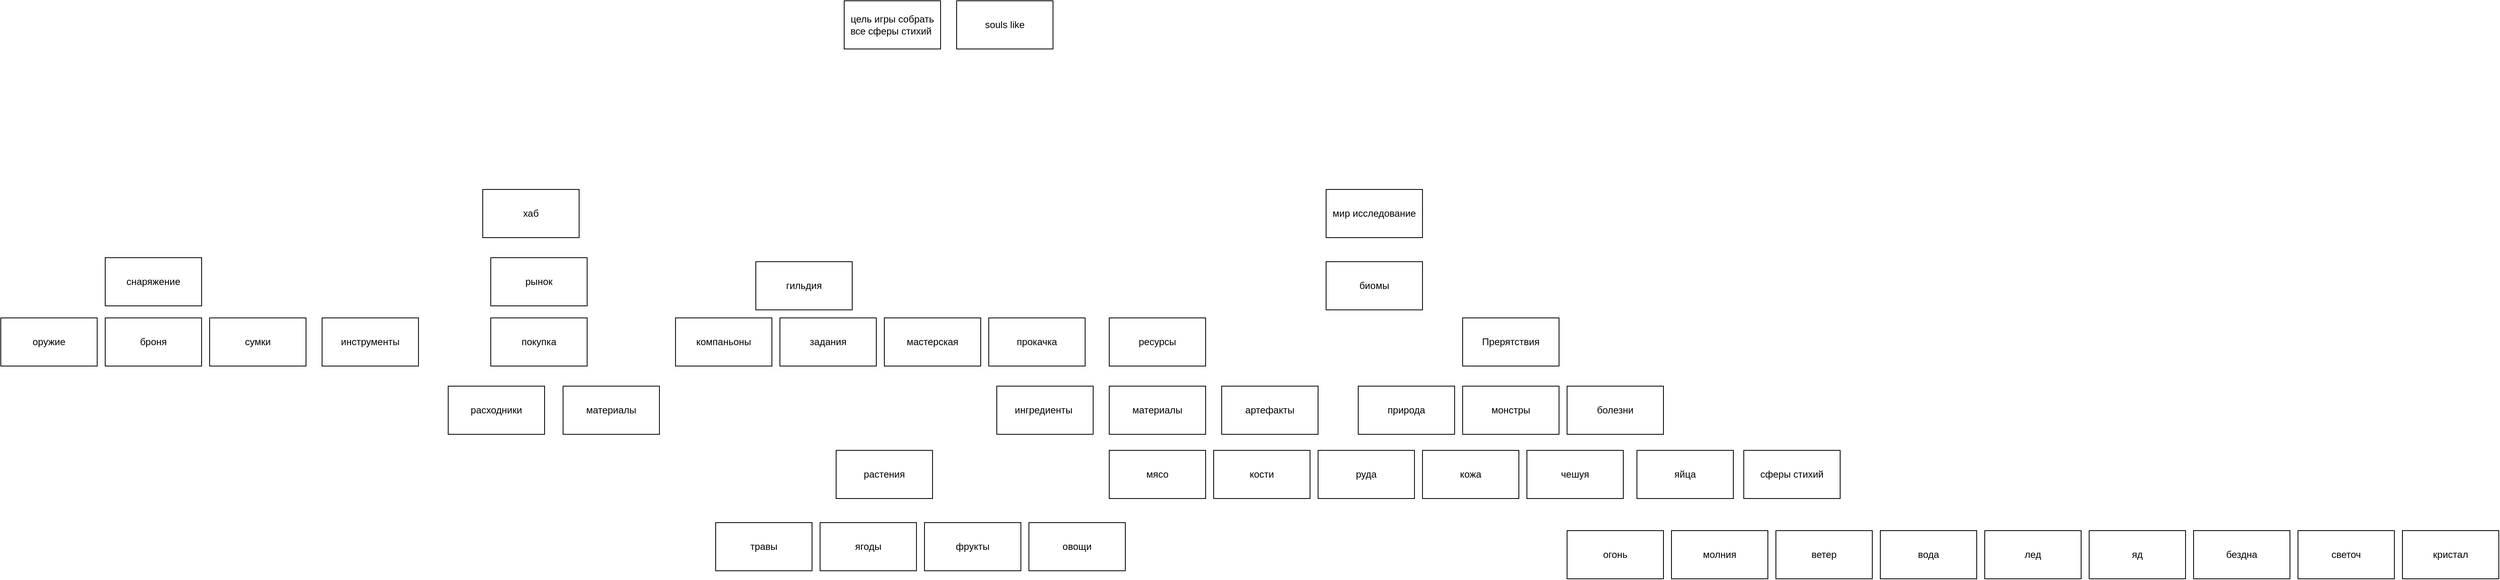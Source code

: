 <mxfile version="27.0.5">
  <diagram name="Страница — 1" id="7orQbXHCX-NdFUFH5mpx">
    <mxGraphModel dx="3042" dy="654" grid="1" gridSize="10" guides="1" tooltips="1" connect="1" arrows="1" fold="1" page="1" pageScale="1" pageWidth="827" pageHeight="1169" math="0" shadow="0">
      <root>
        <mxCell id="0" />
        <mxCell id="1" parent="0" />
        <mxCell id="IlV3IpO0z9jPJY2mCKhL-1" value="хаб" style="rounded=0;whiteSpace=wrap;html=1;" parent="1" vertex="1">
          <mxGeometry x="-610" y="365" width="120" height="60" as="geometry" />
        </mxCell>
        <mxCell id="IlV3IpO0z9jPJY2mCKhL-2" value="мир исследование" style="whiteSpace=wrap;html=1;" parent="1" vertex="1">
          <mxGeometry x="440" y="365" width="120" height="60" as="geometry" />
        </mxCell>
        <mxCell id="IlV3IpO0z9jPJY2mCKhL-3" value="биомы" style="whiteSpace=wrap;html=1;" parent="1" vertex="1">
          <mxGeometry x="440" y="455" width="120" height="60" as="geometry" />
        </mxCell>
        <mxCell id="IlV3IpO0z9jPJY2mCKhL-4" value="монстры" style="whiteSpace=wrap;html=1;" parent="1" vertex="1">
          <mxGeometry x="610" y="610" width="120" height="60" as="geometry" />
        </mxCell>
        <mxCell id="IlV3IpO0z9jPJY2mCKhL-5" value="ресурсы" style="whiteSpace=wrap;html=1;" parent="1" vertex="1">
          <mxGeometry x="170" y="525" width="120" height="60" as="geometry" />
        </mxCell>
        <mxCell id="IlV3IpO0z9jPJY2mCKhL-6" value="Прерятствия" style="whiteSpace=wrap;html=1;" parent="1" vertex="1">
          <mxGeometry x="610" y="525" width="120" height="60" as="geometry" />
        </mxCell>
        <mxCell id="IlV3IpO0z9jPJY2mCKhL-7" value="снаряжение" style="whiteSpace=wrap;html=1;" parent="1" vertex="1">
          <mxGeometry x="-1080" y="450" width="120" height="60" as="geometry" />
        </mxCell>
        <mxCell id="IlV3IpO0z9jPJY2mCKhL-8" value="рынок" style="whiteSpace=wrap;html=1;" parent="1" vertex="1">
          <mxGeometry x="-600" y="450" width="120" height="60" as="geometry" />
        </mxCell>
        <mxCell id="IlV3IpO0z9jPJY2mCKhL-9" value="гильдия" style="whiteSpace=wrap;html=1;" parent="1" vertex="1">
          <mxGeometry x="-270" y="455" width="120" height="60" as="geometry" />
        </mxCell>
        <mxCell id="IlV3IpO0z9jPJY2mCKhL-10" value="оружие" style="rounded=0;whiteSpace=wrap;html=1;" parent="1" vertex="1">
          <mxGeometry x="-1210" y="525" width="120" height="60" as="geometry" />
        </mxCell>
        <mxCell id="IlV3IpO0z9jPJY2mCKhL-11" value="броня" style="whiteSpace=wrap;html=1;" parent="1" vertex="1">
          <mxGeometry x="-1080" y="525" width="120" height="60" as="geometry" />
        </mxCell>
        <mxCell id="IlV3IpO0z9jPJY2mCKhL-12" value="сумки" style="whiteSpace=wrap;html=1;" parent="1" vertex="1">
          <mxGeometry x="-950" y="525" width="120" height="60" as="geometry" />
        </mxCell>
        <mxCell id="IlV3IpO0z9jPJY2mCKhL-13" value="инструменты" style="whiteSpace=wrap;html=1;" parent="1" vertex="1">
          <mxGeometry x="-810" y="525" width="120" height="60" as="geometry" />
        </mxCell>
        <mxCell id="IlV3IpO0z9jPJY2mCKhL-14" value="покупка" style="whiteSpace=wrap;html=1;" parent="1" vertex="1">
          <mxGeometry x="-600" y="525" width="120" height="60" as="geometry" />
        </mxCell>
        <mxCell id="IlV3IpO0z9jPJY2mCKhL-15" value="расходники" style="whiteSpace=wrap;html=1;" parent="1" vertex="1">
          <mxGeometry x="-653" y="610" width="120" height="60" as="geometry" />
        </mxCell>
        <mxCell id="IlV3IpO0z9jPJY2mCKhL-16" value="материалы" style="whiteSpace=wrap;html=1;" parent="1" vertex="1">
          <mxGeometry x="-510" y="610" width="120" height="60" as="geometry" />
        </mxCell>
        <mxCell id="IlV3IpO0z9jPJY2mCKhL-17" value="компаньоны" style="whiteSpace=wrap;html=1;" parent="1" vertex="1">
          <mxGeometry x="-370" y="525" width="120" height="60" as="geometry" />
        </mxCell>
        <mxCell id="IlV3IpO0z9jPJY2mCKhL-18" value="задания" style="whiteSpace=wrap;html=1;" parent="1" vertex="1">
          <mxGeometry x="-240" y="525" width="120" height="60" as="geometry" />
        </mxCell>
        <mxCell id="IlV3IpO0z9jPJY2mCKhL-19" value="мастерская" style="whiteSpace=wrap;html=1;" parent="1" vertex="1">
          <mxGeometry x="-110" y="525" width="120" height="60" as="geometry" />
        </mxCell>
        <mxCell id="IlV3IpO0z9jPJY2mCKhL-20" value="болезни" style="whiteSpace=wrap;html=1;" parent="1" vertex="1">
          <mxGeometry x="740" y="610" width="120" height="60" as="geometry" />
        </mxCell>
        <mxCell id="IlV3IpO0z9jPJY2mCKhL-21" value="природа" style="whiteSpace=wrap;html=1;" parent="1" vertex="1">
          <mxGeometry x="480" y="610" width="120" height="60" as="geometry" />
        </mxCell>
        <mxCell id="IlV3IpO0z9jPJY2mCKhL-22" value="ингредиенты&amp;nbsp;" style="whiteSpace=wrap;html=1;" parent="1" vertex="1">
          <mxGeometry x="30" y="610" width="120" height="60" as="geometry" />
        </mxCell>
        <mxCell id="IlV3IpO0z9jPJY2mCKhL-23" value="материалы" style="whiteSpace=wrap;html=1;" parent="1" vertex="1">
          <mxGeometry x="170" y="610" width="120" height="60" as="geometry" />
        </mxCell>
        <mxCell id="IlV3IpO0z9jPJY2mCKhL-24" value="артефакты" style="whiteSpace=wrap;html=1;" parent="1" vertex="1">
          <mxGeometry x="310" y="610" width="120" height="60" as="geometry" />
        </mxCell>
        <mxCell id="IlV3IpO0z9jPJY2mCKhL-26" value="травы" style="whiteSpace=wrap;html=1;" parent="1" vertex="1">
          <mxGeometry x="-320" y="780" width="120" height="60" as="geometry" />
        </mxCell>
        <mxCell id="IlV3IpO0z9jPJY2mCKhL-27" value="ягоды" style="whiteSpace=wrap;html=1;" parent="1" vertex="1">
          <mxGeometry x="-190" y="780" width="120" height="60" as="geometry" />
        </mxCell>
        <mxCell id="IlV3IpO0z9jPJY2mCKhL-28" value="растения" style="whiteSpace=wrap;html=1;" parent="1" vertex="1">
          <mxGeometry x="-170" y="690" width="120" height="60" as="geometry" />
        </mxCell>
        <mxCell id="IlV3IpO0z9jPJY2mCKhL-29" value="мясо" style="whiteSpace=wrap;html=1;" parent="1" vertex="1">
          <mxGeometry x="170" y="690" width="120" height="60" as="geometry" />
        </mxCell>
        <mxCell id="IlV3IpO0z9jPJY2mCKhL-30" value="кости" style="whiteSpace=wrap;html=1;" parent="1" vertex="1">
          <mxGeometry x="300" y="690" width="120" height="60" as="geometry" />
        </mxCell>
        <mxCell id="IlV3IpO0z9jPJY2mCKhL-31" value="руда" style="whiteSpace=wrap;html=1;" parent="1" vertex="1">
          <mxGeometry x="430" y="690" width="120" height="60" as="geometry" />
        </mxCell>
        <mxCell id="IlV3IpO0z9jPJY2mCKhL-32" value="кожа" style="whiteSpace=wrap;html=1;" parent="1" vertex="1">
          <mxGeometry x="560" y="690" width="120" height="60" as="geometry" />
        </mxCell>
        <mxCell id="IlV3IpO0z9jPJY2mCKhL-34" value="чешуя" style="whiteSpace=wrap;html=1;" parent="1" vertex="1">
          <mxGeometry x="690" y="690" width="120" height="60" as="geometry" />
        </mxCell>
        <mxCell id="IlV3IpO0z9jPJY2mCKhL-36" value="фрукты" style="whiteSpace=wrap;html=1;" parent="1" vertex="1">
          <mxGeometry x="-60" y="780" width="120" height="60" as="geometry" />
        </mxCell>
        <mxCell id="IlV3IpO0z9jPJY2mCKhL-37" value="овощи" style="whiteSpace=wrap;html=1;" parent="1" vertex="1">
          <mxGeometry x="70" y="780" width="120" height="60" as="geometry" />
        </mxCell>
        <mxCell id="IlV3IpO0z9jPJY2mCKhL-38" value="яйца" style="whiteSpace=wrap;html=1;" parent="1" vertex="1">
          <mxGeometry x="827" y="690" width="120" height="60" as="geometry" />
        </mxCell>
        <mxCell id="IlV3IpO0z9jPJY2mCKhL-39" value="сферы стихий" style="whiteSpace=wrap;html=1;" parent="1" vertex="1">
          <mxGeometry x="960" y="690" width="120" height="60" as="geometry" />
        </mxCell>
        <mxCell id="IlV3IpO0z9jPJY2mCKhL-40" value="огонь" style="whiteSpace=wrap;html=1;" parent="1" vertex="1">
          <mxGeometry x="740" y="790" width="120" height="60" as="geometry" />
        </mxCell>
        <mxCell id="IlV3IpO0z9jPJY2mCKhL-41" value="молния" style="whiteSpace=wrap;html=1;" parent="1" vertex="1">
          <mxGeometry x="870" y="790" width="120" height="60" as="geometry" />
        </mxCell>
        <mxCell id="IlV3IpO0z9jPJY2mCKhL-42" value="ветер" style="whiteSpace=wrap;html=1;" parent="1" vertex="1">
          <mxGeometry x="1000" y="790" width="120" height="60" as="geometry" />
        </mxCell>
        <mxCell id="IlV3IpO0z9jPJY2mCKhL-43" value="вода" style="whiteSpace=wrap;html=1;" parent="1" vertex="1">
          <mxGeometry x="1130" y="790" width="120" height="60" as="geometry" />
        </mxCell>
        <mxCell id="IlV3IpO0z9jPJY2mCKhL-44" value="лед" style="whiteSpace=wrap;html=1;" parent="1" vertex="1">
          <mxGeometry x="1260" y="790" width="120" height="60" as="geometry" />
        </mxCell>
        <mxCell id="IlV3IpO0z9jPJY2mCKhL-45" value="яд" style="whiteSpace=wrap;html=1;" parent="1" vertex="1">
          <mxGeometry x="1390" y="790" width="120" height="60" as="geometry" />
        </mxCell>
        <mxCell id="IlV3IpO0z9jPJY2mCKhL-46" value="бездна" style="whiteSpace=wrap;html=1;" parent="1" vertex="1">
          <mxGeometry x="1520" y="790" width="120" height="60" as="geometry" />
        </mxCell>
        <mxCell id="IlV3IpO0z9jPJY2mCKhL-47" value="светоч" style="whiteSpace=wrap;html=1;" parent="1" vertex="1">
          <mxGeometry x="1650" y="790" width="120" height="60" as="geometry" />
        </mxCell>
        <mxCell id="IlV3IpO0z9jPJY2mCKhL-48" value="кристал" style="whiteSpace=wrap;html=1;" parent="1" vertex="1">
          <mxGeometry x="1780" y="790" width="120" height="60" as="geometry" />
        </mxCell>
        <mxCell id="IlV3IpO0z9jPJY2mCKhL-49" value="цель игры собрать все сферы стихий&amp;nbsp;" style="whiteSpace=wrap;html=1;" parent="1" vertex="1">
          <mxGeometry x="-160" y="130" width="120" height="60" as="geometry" />
        </mxCell>
        <mxCell id="IlV3IpO0z9jPJY2mCKhL-50" value="прокачка" style="whiteSpace=wrap;html=1;" parent="1" vertex="1">
          <mxGeometry x="20" y="525" width="120" height="60" as="geometry" />
        </mxCell>
        <mxCell id="IQaUEO24amZd615Gfvqo-1" value="souls like" style="whiteSpace=wrap;html=1;" vertex="1" parent="1">
          <mxGeometry x="-20" y="130" width="120" height="60" as="geometry" />
        </mxCell>
      </root>
    </mxGraphModel>
  </diagram>
</mxfile>
